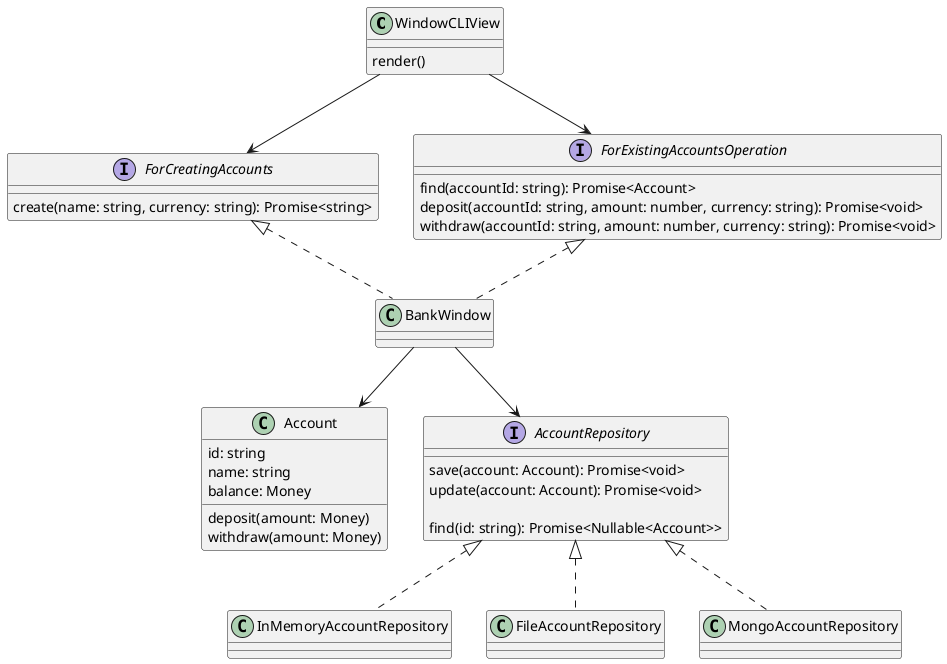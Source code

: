 @startuml Bank design

class WindowCLIView {
  render()
}

interface ForCreatingAccounts{
  create(name: string, currency: string): Promise<string>
}

interface ForExistingAccountsOperation {
  find(accountId: string): Promise<Account>
  deposit(accountId: string, amount: number, currency: string): Promise<void>
  withdraw(accountId: string, amount: number, currency: string): Promise<void>
}

WindowCLIView --> ForCreatingAccounts
WindowCLIView --> ForExistingAccountsOperation
class BankWindow implements ForCreatingAccounts,ForExistingAccountsOperation

class Account {
  id: string
  name: string
  balance: Money
  deposit(amount: Money)
  withdraw(amount: Money)
}

interface AccountRepository {
  save(account: Account): Promise<void>
  update(account: Account): Promise<void>

  find(id: string): Promise<Nullable<Account>>
}

class InMemoryAccountRepository implements AccountRepository {}
class FileAccountRepository implements AccountRepository {}
class MongoAccountRepository implements AccountRepository {}

BankWindow --> AccountRepository
BankWindow --> Account
